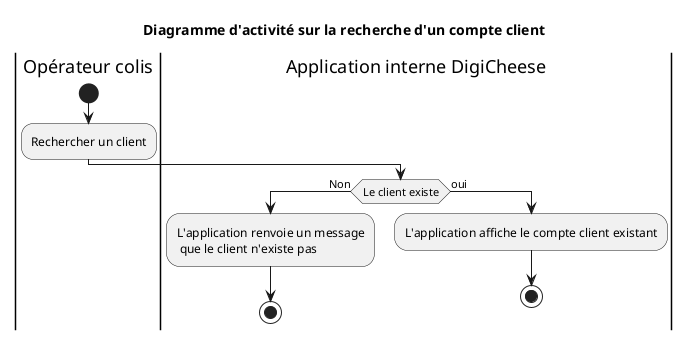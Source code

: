 @startuml création compte client da
|Opérateur colis|
start


:Rechercher un client;
|Application interne DigiCheese|
if (Le client existe) then (Non)
    :L'application renvoie un message\n que le client n'existe pas;
    stop

else (oui)
    :L'application affiche le compte client existant;
    stop

title Diagramme d'activité sur la recherche d'un compte client
@enduml